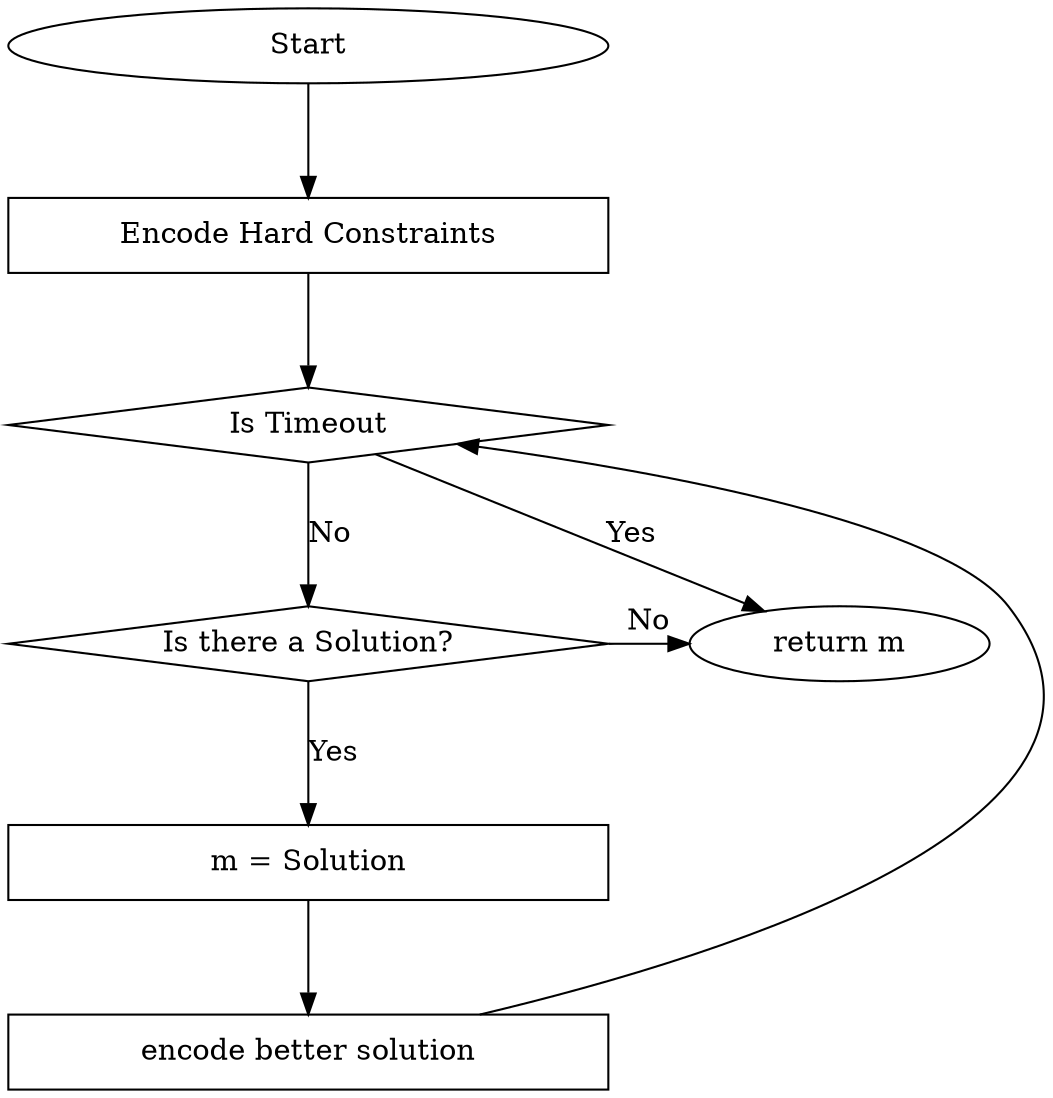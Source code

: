 digraph PBO
{
	
	ranksep=.75; size = "7.5,7.5"
	rankdir="TB"
	node[width = 4, shape = rect]
	s [label = "Start", shape = ellipse]
	hc [label = "Encode Hard Constraints"]
	sol [label = "Is there a Solution?", shape = diamond]
	m  [label = "m = Solution"]
	to  [label = "Is Timeout", shape = diamond]
	e  [label = "encode better solution"]
	
	r  [label = "return m", shape = ellipse, width = 2]
	
	

	edge[weight = 100]
	
	s -> hc
	hc -> to
	to -> sol [label = "No"]
	
	sol -> m [label = "Yes"]
	m -> e
	
	edge[weight = 1]
	to -> r [label = "Yes"]
	sol -> r [label = "No"]
	
	edge[weight = 75]
	e -> to
	
	{rank = same; r;sol;} 
}
